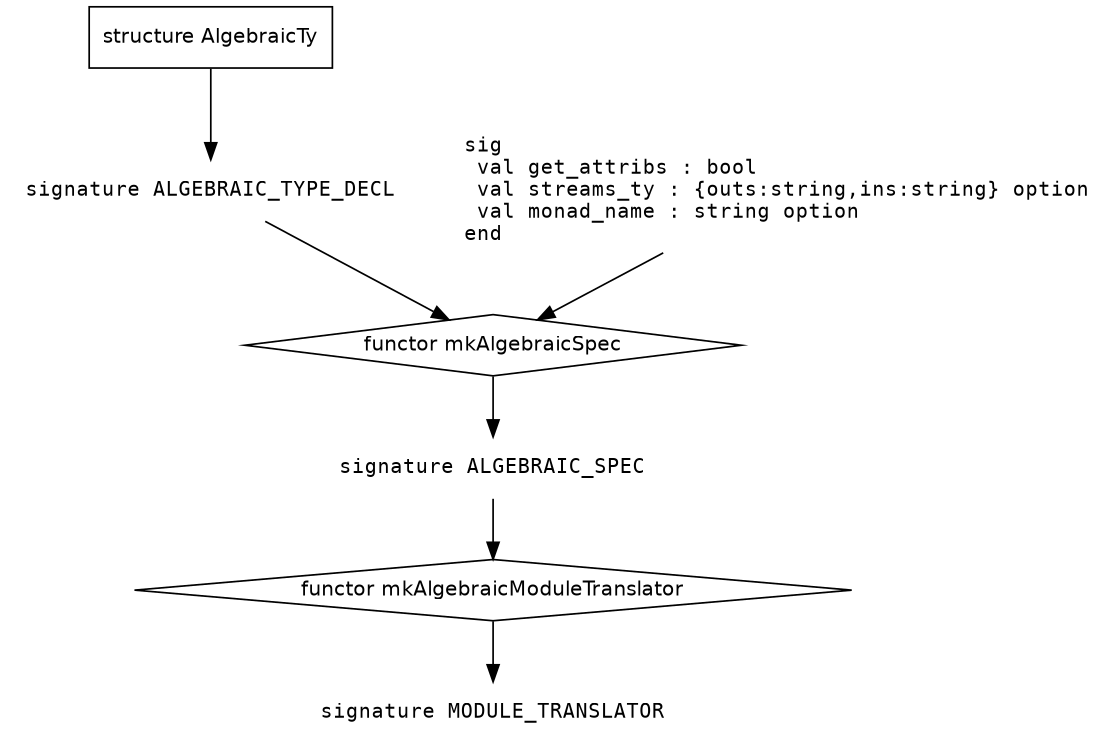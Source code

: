 digraph G {
ratio=fill;
size="7.5,5";
graph [fontname = "Helvetica"];
node [fontname = "Helvetica",fontsize="12"];

node [shape = "diamond"];
"functor mkAlgebraicSpec"
"functor mkAlgebraicModuleTranslator"

node [shape = "box"];
"structure AlgebraicTy" 

node [fontname="Courier",shape = "plaintext"];
 "signature MODULE_TRANSLATOR"
 "signature ALGEBRAIC_SPEC"
 "signature ALGEBRAIC_TYPE_DECL"
 algebraic_spec_args 
[label="sig\l val get_attribs : bool\l val streams_ty : {outs:string,ins:string} option\l val monad_name : string option\lend\l"]


"structure AlgebraicTy" 
-> "signature ALGEBRAIC_TYPE_DECL"
-> "functor mkAlgebraicSpec" 
-> "signature ALGEBRAIC_SPEC"
-> "functor mkAlgebraicModuleTranslator"
-> "signature MODULE_TRANSLATOR"

algebraic_spec_args -> "functor mkAlgebraicSpec" 
}


